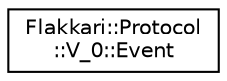 digraph "Graphical Class Hierarchy"
{
 // LATEX_PDF_SIZE
  edge [fontname="Helvetica",fontsize="10",labelfontname="Helvetica",labelfontsize="10"];
  node [fontname="Helvetica",fontsize="10",shape=record];
  rankdir="LR";
  Node0 [label="Flakkari::Protocol\l::V_0::Event",height=0.2,width=0.4,color="black", fillcolor="white", style="filled",URL="$d6/d31/structFlakkari_1_1Protocol_1_1V__0_1_1Event.html",tooltip=" "];
}
